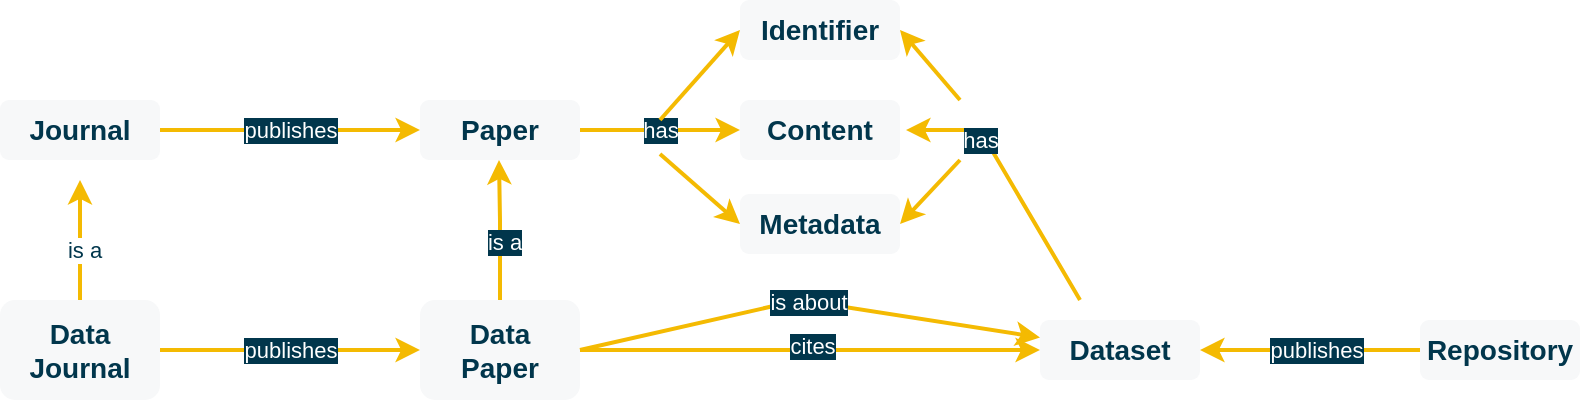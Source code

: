 <mxfile version="20.8.16" type="device"><diagram name="Page-1" id="-joxldT0Iy757mqkFAfG"><mxGraphModel dx="1114" dy="754" grid="1" gridSize="10" guides="1" tooltips="1" connect="1" arrows="1" fold="1" page="1" pageScale="1" pageWidth="827" pageHeight="1169" math="0" shadow="0"><root><mxCell id="0"/><mxCell id="1" parent="0"/><mxCell id="2iVA-oCdkvRwbe43G5H7-1" value="Data&lt;br&gt;Journal" style="whiteSpace=wrap;html=1;fontSize=14;fillColor=#F7F8F9;strokeColor=none;fontColor=#01364C;rounded=1;fontStyle=1;" vertex="1" parent="1"><mxGeometry x="10" y="720" width="80" height="50" as="geometry"/></mxCell><mxCell id="2iVA-oCdkvRwbe43G5H7-4" value="" style="edgeStyle=orthogonalEdgeStyle;rounded=0;orthogonalLoop=1;jettySize=auto;html=1;exitX=0.5;exitY=1;exitDx=0;exitDy=0;strokeColor=#F4BA02;strokeWidth=2;endArrow=classic;html=1;rounded=0;exitX=0.5;exitY=0;exitDx=0;exitDy=0;" edge="1" parent="1" source="2iVA-oCdkvRwbe43G5H7-1"><mxGeometry width="50" height="50" relative="1" as="geometry"><mxPoint x="330" y="650" as="sourcePoint"/><mxPoint x="50" y="660" as="targetPoint"/></mxGeometry></mxCell><mxCell id="2iVA-oCdkvRwbe43G5H7-5" value="is a" style="edgeLabel;html=1;align=center;verticalAlign=middle;resizable=0;points=[];fontColor=#01364C;" vertex="1" connectable="0" parent="2iVA-oCdkvRwbe43G5H7-4"><mxGeometry x="-0.167" y="-2" relative="1" as="geometry"><mxPoint as="offset"/></mxGeometry></mxCell><mxCell id="2iVA-oCdkvRwbe43G5H7-14" value="publishes" style="edgeStyle=orthogonalEdgeStyle;rounded=0;orthogonalLoop=1;jettySize=auto;html=1;strokeColor=#F4BA02;strokeWidth=2;fontColor=#FFFFFF;labelBackgroundColor=#01364C;" edge="1" parent="1" source="2iVA-oCdkvRwbe43G5H7-6" target="2iVA-oCdkvRwbe43G5H7-12"><mxGeometry relative="1" as="geometry"><Array as="points"><mxPoint x="130" y="635"/><mxPoint x="130" y="635"/></Array></mxGeometry></mxCell><mxCell id="2iVA-oCdkvRwbe43G5H7-6" value="Journal" style="whiteSpace=wrap;html=1;fontSize=14;fillColor=#F7F8F9;strokeColor=none;fontColor=#01364C;rounded=1;fontStyle=1;" vertex="1" parent="1"><mxGeometry x="10" y="620" width="80" height="30" as="geometry"/></mxCell><mxCell id="2iVA-oCdkvRwbe43G5H7-29" style="edgeStyle=orthogonalEdgeStyle;rounded=0;orthogonalLoop=1;jettySize=auto;html=1;strokeColor=#F4BA02;strokeWidth=2;fontColor=#01364C;" edge="1" parent="1" source="2iVA-oCdkvRwbe43G5H7-11" target="2iVA-oCdkvRwbe43G5H7-13"><mxGeometry relative="1" as="geometry"/></mxCell><mxCell id="2iVA-oCdkvRwbe43G5H7-30" value="cites" style="edgeLabel;html=1;align=center;verticalAlign=middle;resizable=0;points=[];fontColor=#FFFFFF;labelBackgroundColor=#01364C;" vertex="1" connectable="0" parent="2iVA-oCdkvRwbe43G5H7-29"><mxGeometry x="0.009" y="3" relative="1" as="geometry"><mxPoint y="1" as="offset"/></mxGeometry></mxCell><mxCell id="2iVA-oCdkvRwbe43G5H7-11" value="Data&lt;br&gt;Paper" style="whiteSpace=wrap;html=1;fontSize=14;fillColor=#F7F8F9;strokeColor=none;fontColor=#01364C;rounded=1;fontStyle=1;" vertex="1" parent="1"><mxGeometry x="220" y="720" width="80" height="50" as="geometry"/></mxCell><mxCell id="2iVA-oCdkvRwbe43G5H7-12" value="Paper" style="whiteSpace=wrap;html=1;fontSize=14;fillColor=#F7F8F9;strokeColor=none;fontColor=#01364C;rounded=1;fontStyle=1;" vertex="1" parent="1"><mxGeometry x="220" y="620" width="80" height="30" as="geometry"/></mxCell><mxCell id="2iVA-oCdkvRwbe43G5H7-13" value="Dataset" style="whiteSpace=wrap;html=1;fontSize=14;fillColor=#F7F8F9;strokeColor=none;fontColor=#01364C;rounded=1;fontStyle=1;" vertex="1" parent="1"><mxGeometry x="530" y="730" width="80" height="30" as="geometry"/></mxCell><mxCell id="2iVA-oCdkvRwbe43G5H7-15" value="publishes" style="edgeStyle=orthogonalEdgeStyle;rounded=0;orthogonalLoop=1;jettySize=auto;html=1;strokeColor=#F4BA02;strokeWidth=2;fontColor=#FFFFFF;labelBackgroundColor=#01364C;" edge="1" parent="1"><mxGeometry relative="1" as="geometry"><mxPoint x="90" y="745" as="sourcePoint"/><mxPoint x="220" y="745" as="targetPoint"/><Array as="points"><mxPoint x="130" y="745"/><mxPoint x="130" y="745"/></Array></mxGeometry></mxCell><mxCell id="2iVA-oCdkvRwbe43G5H7-16" value="" style="edgeStyle=orthogonalEdgeStyle;rounded=0;orthogonalLoop=1;jettySize=auto;html=1;exitX=0.5;exitY=0;exitDx=0;exitDy=0;strokeColor=#F4BA02;strokeWidth=2;endArrow=classic;html=1;rounded=0;exitX=0.5;exitY=0;exitDx=0;exitDy=0;" edge="1" parent="1" source="2iVA-oCdkvRwbe43G5H7-11"><mxGeometry width="50" height="50" relative="1" as="geometry"><mxPoint x="259.5" y="710" as="sourcePoint"/><mxPoint x="259.5" y="650" as="targetPoint"/><Array as="points"><mxPoint x="260" y="680"/></Array></mxGeometry></mxCell><mxCell id="2iVA-oCdkvRwbe43G5H7-17" value="is a" style="edgeLabel;html=1;align=center;verticalAlign=middle;resizable=0;points=[];fontColor=#FFFFFF;labelBackgroundColor=#01364C;" vertex="1" connectable="0" parent="2iVA-oCdkvRwbe43G5H7-16"><mxGeometry x="-0.167" y="-2" relative="1" as="geometry"><mxPoint as="offset"/></mxGeometry></mxCell><mxCell id="2iVA-oCdkvRwbe43G5H7-18" value="Identifier" style="whiteSpace=wrap;html=1;fontSize=14;fillColor=#F7F8F9;strokeColor=none;fontColor=#01364C;rounded=1;fontStyle=1;" vertex="1" parent="1"><mxGeometry x="380" y="570" width="80" height="30" as="geometry"/></mxCell><mxCell id="2iVA-oCdkvRwbe43G5H7-19" value="Content" style="whiteSpace=wrap;html=1;fontSize=14;fillColor=#F7F8F9;strokeColor=none;fontColor=#01364C;rounded=1;fontStyle=1;" vertex="1" parent="1"><mxGeometry x="380" y="620" width="80" height="30" as="geometry"/></mxCell><mxCell id="2iVA-oCdkvRwbe43G5H7-20" value="Metadata" style="whiteSpace=wrap;html=1;fontSize=14;fillColor=#F7F8F9;strokeColor=none;fontColor=#01364C;rounded=1;fontStyle=1;" vertex="1" parent="1"><mxGeometry x="380" y="667" width="80" height="30" as="geometry"/></mxCell><mxCell id="2iVA-oCdkvRwbe43G5H7-25" value="has" style="endArrow=classic;html=1;rounded=0;exitX=1;exitY=0.5;exitDx=0;exitDy=0;entryX=0;entryY=0.5;entryDx=0;entryDy=0;strokeColor=#F4BA02;strokeWidth=2;fontColor=#FFFFFF;labelBackgroundColor=#01364C;" edge="1" parent="1" source="2iVA-oCdkvRwbe43G5H7-12" target="2iVA-oCdkvRwbe43G5H7-19"><mxGeometry width="50" height="50" relative="1" as="geometry"><mxPoint x="330" y="670" as="sourcePoint"/><mxPoint x="380" y="620" as="targetPoint"/></mxGeometry></mxCell><mxCell id="2iVA-oCdkvRwbe43G5H7-26" value="" style="endArrow=classic;html=1;rounded=0;entryX=0;entryY=0.5;entryDx=0;entryDy=0;strokeColor=#F4BA02;strokeWidth=2;" edge="1" parent="1" target="2iVA-oCdkvRwbe43G5H7-18"><mxGeometry width="50" height="50" relative="1" as="geometry"><mxPoint x="340" y="630" as="sourcePoint"/><mxPoint x="380" y="620" as="targetPoint"/></mxGeometry></mxCell><mxCell id="2iVA-oCdkvRwbe43G5H7-27" value="" style="endArrow=classic;html=1;rounded=0;entryX=0;entryY=0.5;entryDx=0;entryDy=0;strokeColor=#F4BA02;strokeWidth=2;" edge="1" parent="1" target="2iVA-oCdkvRwbe43G5H7-20"><mxGeometry width="50" height="50" relative="1" as="geometry"><mxPoint x="340" y="647" as="sourcePoint"/><mxPoint x="380" y="617" as="targetPoint"/></mxGeometry></mxCell><mxCell id="2iVA-oCdkvRwbe43G5H7-28" value="is about" style="endArrow=classic;html=1;rounded=0;exitX=1;exitY=0.5;exitDx=0;exitDy=0;strokeColor=#F4BA02;strokeWidth=2;fontColor=#FFFFFF;labelBackgroundColor=#01364C;" edge="1" parent="1" source="2iVA-oCdkvRwbe43G5H7-11" target="2iVA-oCdkvRwbe43G5H7-13"><mxGeometry width="50" height="50" relative="1" as="geometry"><mxPoint x="330" y="680" as="sourcePoint"/><mxPoint x="380" y="630" as="targetPoint"/><Array as="points"><mxPoint x="410" y="720"/></Array></mxGeometry></mxCell><mxCell id="2iVA-oCdkvRwbe43G5H7-31" value="has" style="endArrow=classic;html=1;rounded=0;entryX=0;entryY=0.5;entryDx=0;entryDy=0;strokeColor=#F4BA02;strokeWidth=2;fontColor=#FFFFFF;labelBackgroundColor=#01364C;" edge="1" parent="1"><mxGeometry x="0.386" y="3" width="50" height="50" relative="1" as="geometry"><mxPoint x="550" y="720" as="sourcePoint"/><mxPoint x="463" y="635" as="targetPoint"/><Array as="points"><mxPoint x="500" y="635"/></Array><mxPoint as="offset"/></mxGeometry></mxCell><mxCell id="2iVA-oCdkvRwbe43G5H7-32" value="" style="endArrow=classic;html=1;rounded=0;entryX=1;entryY=0.5;entryDx=0;entryDy=0;strokeColor=#F4BA02;strokeWidth=2;" edge="1" parent="1" target="2iVA-oCdkvRwbe43G5H7-18"><mxGeometry width="50" height="50" relative="1" as="geometry"><mxPoint x="490" y="620" as="sourcePoint"/><mxPoint x="503" y="630" as="targetPoint"/></mxGeometry></mxCell><mxCell id="2iVA-oCdkvRwbe43G5H7-33" value="" style="endArrow=classic;html=1;rounded=0;entryX=1;entryY=0.5;entryDx=0;entryDy=0;strokeColor=#F4BA02;strokeWidth=2;" edge="1" parent="1" target="2iVA-oCdkvRwbe43G5H7-20"><mxGeometry width="50" height="50" relative="1" as="geometry"><mxPoint x="490" y="650" as="sourcePoint"/><mxPoint x="503" y="647" as="targetPoint"/></mxGeometry></mxCell><mxCell id="2iVA-oCdkvRwbe43G5H7-34" value="Repository" style="whiteSpace=wrap;html=1;fontSize=14;fillColor=#F7F8F9;strokeColor=none;fontColor=#01364C;rounded=1;fontStyle=1;" vertex="1" parent="1"><mxGeometry x="720" y="730" width="80" height="30" as="geometry"/></mxCell><mxCell id="2iVA-oCdkvRwbe43G5H7-35" value="" style="endArrow=classic;html=1;rounded=0;exitX=0;exitY=0.5;exitDx=0;exitDy=0;entryX=1;entryY=0.5;entryDx=0;entryDy=0;strokeColor=#F4BA02;strokeWidth=2;" edge="1" parent="1" source="2iVA-oCdkvRwbe43G5H7-34" target="2iVA-oCdkvRwbe43G5H7-13"><mxGeometry width="50" height="50" relative="1" as="geometry"><mxPoint x="330" y="680" as="sourcePoint"/><mxPoint x="380" y="630" as="targetPoint"/></mxGeometry></mxCell><mxCell id="2iVA-oCdkvRwbe43G5H7-36" value="publishes" style="edgeLabel;html=1;align=center;verticalAlign=middle;resizable=0;points=[];fontColor=#FFFFFF;labelBackgroundColor=#01364C;" vertex="1" connectable="0" parent="2iVA-oCdkvRwbe43G5H7-35"><mxGeometry x="-0.054" relative="1" as="geometry"><mxPoint as="offset"/></mxGeometry></mxCell></root></mxGraphModel></diagram></mxfile>